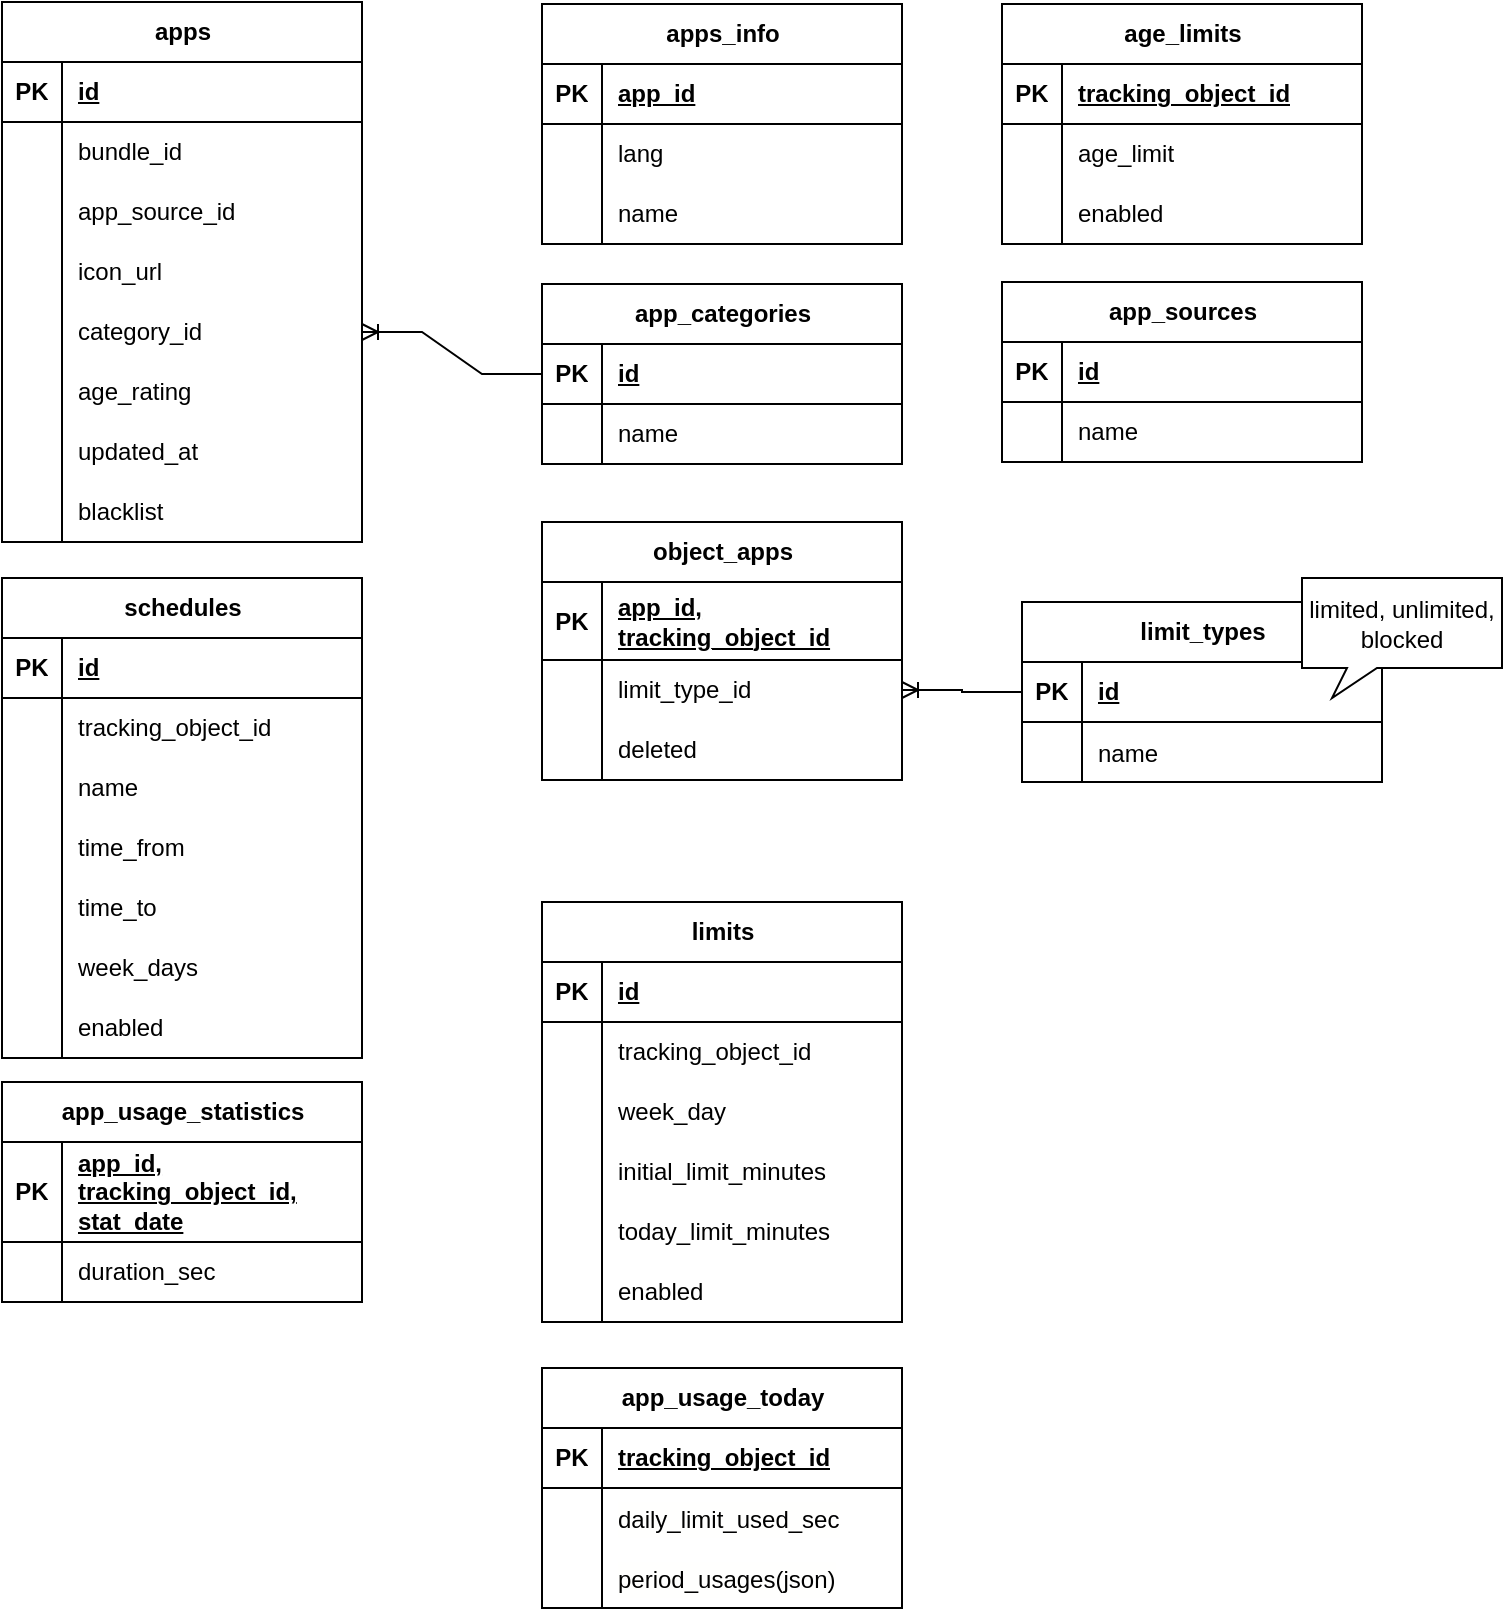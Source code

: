 <mxfile version="21.5.2" type="github">
  <diagram name="Страница 1" id="BRv0GAWZfnDErwmKzMci">
    <mxGraphModel dx="1026" dy="636" grid="1" gridSize="10" guides="1" tooltips="1" connect="1" arrows="1" fold="1" page="1" pageScale="1" pageWidth="827" pageHeight="1169" math="0" shadow="0">
      <root>
        <mxCell id="0" />
        <mxCell id="1" parent="0" />
        <mxCell id="h4yJSCrByvjX8xam1hXt-37" value="apps" style="shape=table;startSize=30;container=1;collapsible=1;childLayout=tableLayout;fixedRows=1;rowLines=0;fontStyle=1;align=center;resizeLast=1;html=1;" parent="1" vertex="1">
          <mxGeometry x="40" y="20" width="180" height="270" as="geometry" />
        </mxCell>
        <mxCell id="h4yJSCrByvjX8xam1hXt-38" value="" style="shape=tableRow;horizontal=0;startSize=0;swimlaneHead=0;swimlaneBody=0;fillColor=none;collapsible=0;dropTarget=0;points=[[0,0.5],[1,0.5]];portConstraint=eastwest;top=0;left=0;right=0;bottom=1;" parent="h4yJSCrByvjX8xam1hXt-37" vertex="1">
          <mxGeometry y="30" width="180" height="30" as="geometry" />
        </mxCell>
        <mxCell id="h4yJSCrByvjX8xam1hXt-39" value="PK" style="shape=partialRectangle;connectable=0;fillColor=none;top=0;left=0;bottom=0;right=0;fontStyle=1;overflow=hidden;whiteSpace=wrap;html=1;" parent="h4yJSCrByvjX8xam1hXt-38" vertex="1">
          <mxGeometry width="30" height="30" as="geometry">
            <mxRectangle width="30" height="30" as="alternateBounds" />
          </mxGeometry>
        </mxCell>
        <mxCell id="h4yJSCrByvjX8xam1hXt-40" value="id" style="shape=partialRectangle;connectable=0;fillColor=none;top=0;left=0;bottom=0;right=0;align=left;spacingLeft=6;fontStyle=5;overflow=hidden;whiteSpace=wrap;html=1;" parent="h4yJSCrByvjX8xam1hXt-38" vertex="1">
          <mxGeometry x="30" width="150" height="30" as="geometry">
            <mxRectangle width="150" height="30" as="alternateBounds" />
          </mxGeometry>
        </mxCell>
        <mxCell id="h4yJSCrByvjX8xam1hXt-41" value="" style="shape=tableRow;horizontal=0;startSize=0;swimlaneHead=0;swimlaneBody=0;fillColor=none;collapsible=0;dropTarget=0;points=[[0,0.5],[1,0.5]];portConstraint=eastwest;top=0;left=0;right=0;bottom=0;" parent="h4yJSCrByvjX8xam1hXt-37" vertex="1">
          <mxGeometry y="60" width="180" height="30" as="geometry" />
        </mxCell>
        <mxCell id="h4yJSCrByvjX8xam1hXt-42" value="" style="shape=partialRectangle;connectable=0;fillColor=none;top=0;left=0;bottom=0;right=0;editable=1;overflow=hidden;whiteSpace=wrap;html=1;" parent="h4yJSCrByvjX8xam1hXt-41" vertex="1">
          <mxGeometry width="30" height="30" as="geometry">
            <mxRectangle width="30" height="30" as="alternateBounds" />
          </mxGeometry>
        </mxCell>
        <mxCell id="h4yJSCrByvjX8xam1hXt-43" value="bundle_id" style="shape=partialRectangle;connectable=0;fillColor=none;top=0;left=0;bottom=0;right=0;align=left;spacingLeft=6;overflow=hidden;whiteSpace=wrap;html=1;" parent="h4yJSCrByvjX8xam1hXt-41" vertex="1">
          <mxGeometry x="30" width="150" height="30" as="geometry">
            <mxRectangle width="150" height="30" as="alternateBounds" />
          </mxGeometry>
        </mxCell>
        <mxCell id="qOnKxUlcDv42jQ5SXLEP-230" value="" style="shape=tableRow;horizontal=0;startSize=0;swimlaneHead=0;swimlaneBody=0;fillColor=none;collapsible=0;dropTarget=0;points=[[0,0.5],[1,0.5]];portConstraint=eastwest;top=0;left=0;right=0;bottom=0;" vertex="1" parent="h4yJSCrByvjX8xam1hXt-37">
          <mxGeometry y="90" width="180" height="30" as="geometry" />
        </mxCell>
        <mxCell id="qOnKxUlcDv42jQ5SXLEP-231" value="" style="shape=partialRectangle;connectable=0;fillColor=none;top=0;left=0;bottom=0;right=0;editable=1;overflow=hidden;whiteSpace=wrap;html=1;" vertex="1" parent="qOnKxUlcDv42jQ5SXLEP-230">
          <mxGeometry width="30" height="30" as="geometry">
            <mxRectangle width="30" height="30" as="alternateBounds" />
          </mxGeometry>
        </mxCell>
        <mxCell id="qOnKxUlcDv42jQ5SXLEP-232" value="app_source_id" style="shape=partialRectangle;connectable=0;fillColor=none;top=0;left=0;bottom=0;right=0;align=left;spacingLeft=6;overflow=hidden;whiteSpace=wrap;html=1;" vertex="1" parent="qOnKxUlcDv42jQ5SXLEP-230">
          <mxGeometry x="30" width="150" height="30" as="geometry">
            <mxRectangle width="150" height="30" as="alternateBounds" />
          </mxGeometry>
        </mxCell>
        <mxCell id="h4yJSCrByvjX8xam1hXt-65" value="" style="shape=tableRow;horizontal=0;startSize=0;swimlaneHead=0;swimlaneBody=0;fillColor=none;collapsible=0;dropTarget=0;points=[[0,0.5],[1,0.5]];portConstraint=eastwest;top=0;left=0;right=0;bottom=0;" parent="h4yJSCrByvjX8xam1hXt-37" vertex="1">
          <mxGeometry y="120" width="180" height="30" as="geometry" />
        </mxCell>
        <mxCell id="h4yJSCrByvjX8xam1hXt-66" value="" style="shape=partialRectangle;connectable=0;fillColor=none;top=0;left=0;bottom=0;right=0;editable=1;overflow=hidden;whiteSpace=wrap;html=1;" parent="h4yJSCrByvjX8xam1hXt-65" vertex="1">
          <mxGeometry width="30" height="30" as="geometry">
            <mxRectangle width="30" height="30" as="alternateBounds" />
          </mxGeometry>
        </mxCell>
        <mxCell id="h4yJSCrByvjX8xam1hXt-67" value="icon_url" style="shape=partialRectangle;connectable=0;fillColor=none;top=0;left=0;bottom=0;right=0;align=left;spacingLeft=6;overflow=hidden;whiteSpace=wrap;html=1;" parent="h4yJSCrByvjX8xam1hXt-65" vertex="1">
          <mxGeometry x="30" width="150" height="30" as="geometry">
            <mxRectangle width="150" height="30" as="alternateBounds" />
          </mxGeometry>
        </mxCell>
        <mxCell id="h4yJSCrByvjX8xam1hXt-71" value="" style="shape=tableRow;horizontal=0;startSize=0;swimlaneHead=0;swimlaneBody=0;fillColor=none;collapsible=0;dropTarget=0;points=[[0,0.5],[1,0.5]];portConstraint=eastwest;top=0;left=0;right=0;bottom=0;" parent="h4yJSCrByvjX8xam1hXt-37" vertex="1">
          <mxGeometry y="150" width="180" height="30" as="geometry" />
        </mxCell>
        <mxCell id="h4yJSCrByvjX8xam1hXt-72" value="" style="shape=partialRectangle;connectable=0;fillColor=none;top=0;left=0;bottom=0;right=0;editable=1;overflow=hidden;whiteSpace=wrap;html=1;" parent="h4yJSCrByvjX8xam1hXt-71" vertex="1">
          <mxGeometry width="30" height="30" as="geometry">
            <mxRectangle width="30" height="30" as="alternateBounds" />
          </mxGeometry>
        </mxCell>
        <mxCell id="h4yJSCrByvjX8xam1hXt-73" value="category_id" style="shape=partialRectangle;connectable=0;fillColor=none;top=0;left=0;bottom=0;right=0;align=left;spacingLeft=6;overflow=hidden;whiteSpace=wrap;html=1;" parent="h4yJSCrByvjX8xam1hXt-71" vertex="1">
          <mxGeometry x="30" width="150" height="30" as="geometry">
            <mxRectangle width="150" height="30" as="alternateBounds" />
          </mxGeometry>
        </mxCell>
        <mxCell id="h4yJSCrByvjX8xam1hXt-74" value="" style="shape=tableRow;horizontal=0;startSize=0;swimlaneHead=0;swimlaneBody=0;fillColor=none;collapsible=0;dropTarget=0;points=[[0,0.5],[1,0.5]];portConstraint=eastwest;top=0;left=0;right=0;bottom=0;" parent="h4yJSCrByvjX8xam1hXt-37" vertex="1">
          <mxGeometry y="180" width="180" height="30" as="geometry" />
        </mxCell>
        <mxCell id="h4yJSCrByvjX8xam1hXt-75" value="" style="shape=partialRectangle;connectable=0;fillColor=none;top=0;left=0;bottom=0;right=0;editable=1;overflow=hidden;whiteSpace=wrap;html=1;" parent="h4yJSCrByvjX8xam1hXt-74" vertex="1">
          <mxGeometry width="30" height="30" as="geometry">
            <mxRectangle width="30" height="30" as="alternateBounds" />
          </mxGeometry>
        </mxCell>
        <mxCell id="h4yJSCrByvjX8xam1hXt-76" value="age_rating" style="shape=partialRectangle;connectable=0;fillColor=none;top=0;left=0;bottom=0;right=0;align=left;spacingLeft=6;overflow=hidden;whiteSpace=wrap;html=1;" parent="h4yJSCrByvjX8xam1hXt-74" vertex="1">
          <mxGeometry x="30" width="150" height="30" as="geometry">
            <mxRectangle width="150" height="30" as="alternateBounds" />
          </mxGeometry>
        </mxCell>
        <mxCell id="h4yJSCrByvjX8xam1hXt-77" value="" style="shape=tableRow;horizontal=0;startSize=0;swimlaneHead=0;swimlaneBody=0;fillColor=none;collapsible=0;dropTarget=0;points=[[0,0.5],[1,0.5]];portConstraint=eastwest;top=0;left=0;right=0;bottom=0;" parent="h4yJSCrByvjX8xam1hXt-37" vertex="1">
          <mxGeometry y="210" width="180" height="30" as="geometry" />
        </mxCell>
        <mxCell id="h4yJSCrByvjX8xam1hXt-78" value="" style="shape=partialRectangle;connectable=0;fillColor=none;top=0;left=0;bottom=0;right=0;editable=1;overflow=hidden;whiteSpace=wrap;html=1;" parent="h4yJSCrByvjX8xam1hXt-77" vertex="1">
          <mxGeometry width="30" height="30" as="geometry">
            <mxRectangle width="30" height="30" as="alternateBounds" />
          </mxGeometry>
        </mxCell>
        <mxCell id="h4yJSCrByvjX8xam1hXt-79" value="updated_at" style="shape=partialRectangle;connectable=0;fillColor=none;top=0;left=0;bottom=0;right=0;align=left;spacingLeft=6;overflow=hidden;whiteSpace=wrap;html=1;" parent="h4yJSCrByvjX8xam1hXt-77" vertex="1">
          <mxGeometry x="30" width="150" height="30" as="geometry">
            <mxRectangle width="150" height="30" as="alternateBounds" />
          </mxGeometry>
        </mxCell>
        <mxCell id="qOnKxUlcDv42jQ5SXLEP-236" value="" style="shape=tableRow;horizontal=0;startSize=0;swimlaneHead=0;swimlaneBody=0;fillColor=none;collapsible=0;dropTarget=0;points=[[0,0.5],[1,0.5]];portConstraint=eastwest;top=0;left=0;right=0;bottom=0;" vertex="1" parent="h4yJSCrByvjX8xam1hXt-37">
          <mxGeometry y="240" width="180" height="30" as="geometry" />
        </mxCell>
        <mxCell id="qOnKxUlcDv42jQ5SXLEP-237" value="" style="shape=partialRectangle;connectable=0;fillColor=none;top=0;left=0;bottom=0;right=0;editable=1;overflow=hidden;whiteSpace=wrap;html=1;" vertex="1" parent="qOnKxUlcDv42jQ5SXLEP-236">
          <mxGeometry width="30" height="30" as="geometry">
            <mxRectangle width="30" height="30" as="alternateBounds" />
          </mxGeometry>
        </mxCell>
        <mxCell id="qOnKxUlcDv42jQ5SXLEP-238" value="blacklist" style="shape=partialRectangle;connectable=0;fillColor=none;top=0;left=0;bottom=0;right=0;align=left;spacingLeft=6;overflow=hidden;whiteSpace=wrap;html=1;" vertex="1" parent="qOnKxUlcDv42jQ5SXLEP-236">
          <mxGeometry x="30" width="150" height="30" as="geometry">
            <mxRectangle width="150" height="30" as="alternateBounds" />
          </mxGeometry>
        </mxCell>
        <mxCell id="qOnKxUlcDv42jQ5SXLEP-14" value="app_categories" style="shape=table;startSize=30;container=1;collapsible=1;childLayout=tableLayout;fixedRows=1;rowLines=0;fontStyle=1;align=center;resizeLast=1;html=1;" vertex="1" parent="1">
          <mxGeometry x="310" y="161" width="180" height="90" as="geometry" />
        </mxCell>
        <mxCell id="qOnKxUlcDv42jQ5SXLEP-15" value="" style="shape=tableRow;horizontal=0;startSize=0;swimlaneHead=0;swimlaneBody=0;fillColor=none;collapsible=0;dropTarget=0;points=[[0,0.5],[1,0.5]];portConstraint=eastwest;top=0;left=0;right=0;bottom=1;" vertex="1" parent="qOnKxUlcDv42jQ5SXLEP-14">
          <mxGeometry y="30" width="180" height="30" as="geometry" />
        </mxCell>
        <mxCell id="qOnKxUlcDv42jQ5SXLEP-16" value="PK" style="shape=partialRectangle;connectable=0;fillColor=none;top=0;left=0;bottom=0;right=0;fontStyle=1;overflow=hidden;whiteSpace=wrap;html=1;" vertex="1" parent="qOnKxUlcDv42jQ5SXLEP-15">
          <mxGeometry width="30" height="30" as="geometry">
            <mxRectangle width="30" height="30" as="alternateBounds" />
          </mxGeometry>
        </mxCell>
        <mxCell id="qOnKxUlcDv42jQ5SXLEP-17" value="id" style="shape=partialRectangle;connectable=0;fillColor=none;top=0;left=0;bottom=0;right=0;align=left;spacingLeft=6;fontStyle=5;overflow=hidden;whiteSpace=wrap;html=1;" vertex="1" parent="qOnKxUlcDv42jQ5SXLEP-15">
          <mxGeometry x="30" width="150" height="30" as="geometry">
            <mxRectangle width="150" height="30" as="alternateBounds" />
          </mxGeometry>
        </mxCell>
        <mxCell id="qOnKxUlcDv42jQ5SXLEP-18" value="" style="shape=tableRow;horizontal=0;startSize=0;swimlaneHead=0;swimlaneBody=0;fillColor=none;collapsible=0;dropTarget=0;points=[[0,0.5],[1,0.5]];portConstraint=eastwest;top=0;left=0;right=0;bottom=0;" vertex="1" parent="qOnKxUlcDv42jQ5SXLEP-14">
          <mxGeometry y="60" width="180" height="30" as="geometry" />
        </mxCell>
        <mxCell id="qOnKxUlcDv42jQ5SXLEP-19" value="" style="shape=partialRectangle;connectable=0;fillColor=none;top=0;left=0;bottom=0;right=0;editable=1;overflow=hidden;whiteSpace=wrap;html=1;" vertex="1" parent="qOnKxUlcDv42jQ5SXLEP-18">
          <mxGeometry width="30" height="30" as="geometry">
            <mxRectangle width="30" height="30" as="alternateBounds" />
          </mxGeometry>
        </mxCell>
        <mxCell id="qOnKxUlcDv42jQ5SXLEP-20" value="name" style="shape=partialRectangle;connectable=0;fillColor=none;top=0;left=0;bottom=0;right=0;align=left;spacingLeft=6;overflow=hidden;whiteSpace=wrap;html=1;" vertex="1" parent="qOnKxUlcDv42jQ5SXLEP-18">
          <mxGeometry x="30" width="150" height="30" as="geometry">
            <mxRectangle width="150" height="30" as="alternateBounds" />
          </mxGeometry>
        </mxCell>
        <mxCell id="qOnKxUlcDv42jQ5SXLEP-27" value="" style="edgeStyle=entityRelationEdgeStyle;fontSize=12;html=1;endArrow=ERoneToMany;rounded=0;entryX=1;entryY=0.5;entryDx=0;entryDy=0;exitX=0;exitY=0.5;exitDx=0;exitDy=0;" edge="1" parent="1" source="qOnKxUlcDv42jQ5SXLEP-15" target="h4yJSCrByvjX8xam1hXt-71">
          <mxGeometry width="100" height="100" relative="1" as="geometry">
            <mxPoint x="370" y="310" as="sourcePoint" />
            <mxPoint x="460" y="150" as="targetPoint" />
          </mxGeometry>
        </mxCell>
        <mxCell id="qOnKxUlcDv42jQ5SXLEP-28" value="limits" style="shape=table;startSize=30;container=1;collapsible=1;childLayout=tableLayout;fixedRows=1;rowLines=0;fontStyle=1;align=center;resizeLast=1;html=1;" vertex="1" parent="1">
          <mxGeometry x="310" y="470" width="180" height="210" as="geometry" />
        </mxCell>
        <mxCell id="qOnKxUlcDv42jQ5SXLEP-29" value="" style="shape=tableRow;horizontal=0;startSize=0;swimlaneHead=0;swimlaneBody=0;fillColor=none;collapsible=0;dropTarget=0;points=[[0,0.5],[1,0.5]];portConstraint=eastwest;top=0;left=0;right=0;bottom=1;" vertex="1" parent="qOnKxUlcDv42jQ5SXLEP-28">
          <mxGeometry y="30" width="180" height="30" as="geometry" />
        </mxCell>
        <mxCell id="qOnKxUlcDv42jQ5SXLEP-30" value="PK" style="shape=partialRectangle;connectable=0;fillColor=none;top=0;left=0;bottom=0;right=0;fontStyle=1;overflow=hidden;whiteSpace=wrap;html=1;" vertex="1" parent="qOnKxUlcDv42jQ5SXLEP-29">
          <mxGeometry width="30" height="30" as="geometry">
            <mxRectangle width="30" height="30" as="alternateBounds" />
          </mxGeometry>
        </mxCell>
        <mxCell id="qOnKxUlcDv42jQ5SXLEP-31" value="id" style="shape=partialRectangle;connectable=0;fillColor=none;top=0;left=0;bottom=0;right=0;align=left;spacingLeft=6;fontStyle=5;overflow=hidden;whiteSpace=wrap;html=1;" vertex="1" parent="qOnKxUlcDv42jQ5SXLEP-29">
          <mxGeometry x="30" width="150" height="30" as="geometry">
            <mxRectangle width="150" height="30" as="alternateBounds" />
          </mxGeometry>
        </mxCell>
        <mxCell id="qOnKxUlcDv42jQ5SXLEP-32" value="" style="shape=tableRow;horizontal=0;startSize=0;swimlaneHead=0;swimlaneBody=0;fillColor=none;collapsible=0;dropTarget=0;points=[[0,0.5],[1,0.5]];portConstraint=eastwest;top=0;left=0;right=0;bottom=0;" vertex="1" parent="qOnKxUlcDv42jQ5SXLEP-28">
          <mxGeometry y="60" width="180" height="30" as="geometry" />
        </mxCell>
        <mxCell id="qOnKxUlcDv42jQ5SXLEP-33" value="" style="shape=partialRectangle;connectable=0;fillColor=none;top=0;left=0;bottom=0;right=0;editable=1;overflow=hidden;whiteSpace=wrap;html=1;" vertex="1" parent="qOnKxUlcDv42jQ5SXLEP-32">
          <mxGeometry width="30" height="30" as="geometry">
            <mxRectangle width="30" height="30" as="alternateBounds" />
          </mxGeometry>
        </mxCell>
        <mxCell id="qOnKxUlcDv42jQ5SXLEP-34" value="tracking_object_id" style="shape=partialRectangle;connectable=0;fillColor=none;top=0;left=0;bottom=0;right=0;align=left;spacingLeft=6;overflow=hidden;whiteSpace=wrap;html=1;" vertex="1" parent="qOnKxUlcDv42jQ5SXLEP-32">
          <mxGeometry x="30" width="150" height="30" as="geometry">
            <mxRectangle width="150" height="30" as="alternateBounds" />
          </mxGeometry>
        </mxCell>
        <mxCell id="qOnKxUlcDv42jQ5SXLEP-35" value="" style="shape=tableRow;horizontal=0;startSize=0;swimlaneHead=0;swimlaneBody=0;fillColor=none;collapsible=0;dropTarget=0;points=[[0,0.5],[1,0.5]];portConstraint=eastwest;top=0;left=0;right=0;bottom=0;" vertex="1" parent="qOnKxUlcDv42jQ5SXLEP-28">
          <mxGeometry y="90" width="180" height="30" as="geometry" />
        </mxCell>
        <mxCell id="qOnKxUlcDv42jQ5SXLEP-36" value="" style="shape=partialRectangle;connectable=0;fillColor=none;top=0;left=0;bottom=0;right=0;editable=1;overflow=hidden;whiteSpace=wrap;html=1;" vertex="1" parent="qOnKxUlcDv42jQ5SXLEP-35">
          <mxGeometry width="30" height="30" as="geometry">
            <mxRectangle width="30" height="30" as="alternateBounds" />
          </mxGeometry>
        </mxCell>
        <mxCell id="qOnKxUlcDv42jQ5SXLEP-37" value="week_day" style="shape=partialRectangle;connectable=0;fillColor=none;top=0;left=0;bottom=0;right=0;align=left;spacingLeft=6;overflow=hidden;whiteSpace=wrap;html=1;" vertex="1" parent="qOnKxUlcDv42jQ5SXLEP-35">
          <mxGeometry x="30" width="150" height="30" as="geometry">
            <mxRectangle width="150" height="30" as="alternateBounds" />
          </mxGeometry>
        </mxCell>
        <mxCell id="qOnKxUlcDv42jQ5SXLEP-38" value="" style="shape=tableRow;horizontal=0;startSize=0;swimlaneHead=0;swimlaneBody=0;fillColor=none;collapsible=0;dropTarget=0;points=[[0,0.5],[1,0.5]];portConstraint=eastwest;top=0;left=0;right=0;bottom=0;" vertex="1" parent="qOnKxUlcDv42jQ5SXLEP-28">
          <mxGeometry y="120" width="180" height="30" as="geometry" />
        </mxCell>
        <mxCell id="qOnKxUlcDv42jQ5SXLEP-39" value="" style="shape=partialRectangle;connectable=0;fillColor=none;top=0;left=0;bottom=0;right=0;editable=1;overflow=hidden;whiteSpace=wrap;html=1;" vertex="1" parent="qOnKxUlcDv42jQ5SXLEP-38">
          <mxGeometry width="30" height="30" as="geometry">
            <mxRectangle width="30" height="30" as="alternateBounds" />
          </mxGeometry>
        </mxCell>
        <mxCell id="qOnKxUlcDv42jQ5SXLEP-40" value="initial_limit_minutes" style="shape=partialRectangle;connectable=0;fillColor=none;top=0;left=0;bottom=0;right=0;align=left;spacingLeft=6;overflow=hidden;whiteSpace=wrap;html=1;" vertex="1" parent="qOnKxUlcDv42jQ5SXLEP-38">
          <mxGeometry x="30" width="150" height="30" as="geometry">
            <mxRectangle width="150" height="30" as="alternateBounds" />
          </mxGeometry>
        </mxCell>
        <mxCell id="qOnKxUlcDv42jQ5SXLEP-186" value="" style="shape=tableRow;horizontal=0;startSize=0;swimlaneHead=0;swimlaneBody=0;fillColor=none;collapsible=0;dropTarget=0;points=[[0,0.5],[1,0.5]];portConstraint=eastwest;top=0;left=0;right=0;bottom=0;" vertex="1" parent="qOnKxUlcDv42jQ5SXLEP-28">
          <mxGeometry y="150" width="180" height="30" as="geometry" />
        </mxCell>
        <mxCell id="qOnKxUlcDv42jQ5SXLEP-187" value="" style="shape=partialRectangle;connectable=0;fillColor=none;top=0;left=0;bottom=0;right=0;editable=1;overflow=hidden;whiteSpace=wrap;html=1;" vertex="1" parent="qOnKxUlcDv42jQ5SXLEP-186">
          <mxGeometry width="30" height="30" as="geometry">
            <mxRectangle width="30" height="30" as="alternateBounds" />
          </mxGeometry>
        </mxCell>
        <mxCell id="qOnKxUlcDv42jQ5SXLEP-188" value="today_limit_minutes" style="shape=partialRectangle;connectable=0;fillColor=none;top=0;left=0;bottom=0;right=0;align=left;spacingLeft=6;overflow=hidden;whiteSpace=wrap;html=1;" vertex="1" parent="qOnKxUlcDv42jQ5SXLEP-186">
          <mxGeometry x="30" width="150" height="30" as="geometry">
            <mxRectangle width="150" height="30" as="alternateBounds" />
          </mxGeometry>
        </mxCell>
        <mxCell id="qOnKxUlcDv42jQ5SXLEP-41" value="" style="shape=tableRow;horizontal=0;startSize=0;swimlaneHead=0;swimlaneBody=0;fillColor=none;collapsible=0;dropTarget=0;points=[[0,0.5],[1,0.5]];portConstraint=eastwest;top=0;left=0;right=0;bottom=0;" vertex="1" parent="qOnKxUlcDv42jQ5SXLEP-28">
          <mxGeometry y="180" width="180" height="30" as="geometry" />
        </mxCell>
        <mxCell id="qOnKxUlcDv42jQ5SXLEP-42" value="" style="shape=partialRectangle;connectable=0;fillColor=none;top=0;left=0;bottom=0;right=0;editable=1;overflow=hidden;whiteSpace=wrap;html=1;" vertex="1" parent="qOnKxUlcDv42jQ5SXLEP-41">
          <mxGeometry width="30" height="30" as="geometry">
            <mxRectangle width="30" height="30" as="alternateBounds" />
          </mxGeometry>
        </mxCell>
        <mxCell id="qOnKxUlcDv42jQ5SXLEP-43" value="enabled" style="shape=partialRectangle;connectable=0;fillColor=none;top=0;left=0;bottom=0;right=0;align=left;spacingLeft=6;overflow=hidden;whiteSpace=wrap;html=1;" vertex="1" parent="qOnKxUlcDv42jQ5SXLEP-41">
          <mxGeometry x="30" width="150" height="30" as="geometry">
            <mxRectangle width="150" height="30" as="alternateBounds" />
          </mxGeometry>
        </mxCell>
        <mxCell id="qOnKxUlcDv42jQ5SXLEP-44" value="object_apps" style="shape=table;startSize=30;container=1;collapsible=1;childLayout=tableLayout;fixedRows=1;rowLines=0;fontStyle=1;align=center;resizeLast=1;html=1;" vertex="1" parent="1">
          <mxGeometry x="310" y="280" width="180" height="129" as="geometry" />
        </mxCell>
        <mxCell id="qOnKxUlcDv42jQ5SXLEP-169" value="" style="shape=tableRow;horizontal=0;startSize=0;swimlaneHead=0;swimlaneBody=0;fillColor=none;collapsible=0;dropTarget=0;points=[[0,0.5],[1,0.5]];portConstraint=eastwest;top=0;left=0;right=0;bottom=1;" vertex="1" parent="qOnKxUlcDv42jQ5SXLEP-44">
          <mxGeometry y="30" width="180" height="39" as="geometry" />
        </mxCell>
        <mxCell id="qOnKxUlcDv42jQ5SXLEP-170" value="PK" style="shape=partialRectangle;connectable=0;fillColor=none;top=0;left=0;bottom=0;right=0;fontStyle=1;overflow=hidden;whiteSpace=wrap;html=1;" vertex="1" parent="qOnKxUlcDv42jQ5SXLEP-169">
          <mxGeometry width="30" height="39" as="geometry">
            <mxRectangle width="30" height="39" as="alternateBounds" />
          </mxGeometry>
        </mxCell>
        <mxCell id="qOnKxUlcDv42jQ5SXLEP-171" value="app_id, tracking_object_id" style="shape=partialRectangle;connectable=0;fillColor=none;top=0;left=0;bottom=0;right=0;align=left;spacingLeft=6;fontStyle=5;overflow=hidden;whiteSpace=wrap;html=1;" vertex="1" parent="qOnKxUlcDv42jQ5SXLEP-169">
          <mxGeometry x="30" width="150" height="39" as="geometry">
            <mxRectangle width="150" height="39" as="alternateBounds" />
          </mxGeometry>
        </mxCell>
        <mxCell id="qOnKxUlcDv42jQ5SXLEP-146" value="" style="shape=tableRow;horizontal=0;startSize=0;swimlaneHead=0;swimlaneBody=0;fillColor=none;collapsible=0;dropTarget=0;points=[[0,0.5],[1,0.5]];portConstraint=eastwest;top=0;left=0;right=0;bottom=0;" vertex="1" parent="qOnKxUlcDv42jQ5SXLEP-44">
          <mxGeometry y="69" width="180" height="30" as="geometry" />
        </mxCell>
        <mxCell id="qOnKxUlcDv42jQ5SXLEP-147" value="" style="shape=partialRectangle;connectable=0;fillColor=none;top=0;left=0;bottom=0;right=0;editable=1;overflow=hidden;whiteSpace=wrap;html=1;" vertex="1" parent="qOnKxUlcDv42jQ5SXLEP-146">
          <mxGeometry width="30" height="30" as="geometry">
            <mxRectangle width="30" height="30" as="alternateBounds" />
          </mxGeometry>
        </mxCell>
        <mxCell id="qOnKxUlcDv42jQ5SXLEP-148" value="limit_type_id" style="shape=partialRectangle;connectable=0;fillColor=none;top=0;left=0;bottom=0;right=0;align=left;spacingLeft=6;overflow=hidden;whiteSpace=wrap;html=1;" vertex="1" parent="qOnKxUlcDv42jQ5SXLEP-146">
          <mxGeometry x="30" width="150" height="30" as="geometry">
            <mxRectangle width="150" height="30" as="alternateBounds" />
          </mxGeometry>
        </mxCell>
        <mxCell id="qOnKxUlcDv42jQ5SXLEP-183" value="" style="shape=tableRow;horizontal=0;startSize=0;swimlaneHead=0;swimlaneBody=0;fillColor=none;collapsible=0;dropTarget=0;points=[[0,0.5],[1,0.5]];portConstraint=eastwest;top=0;left=0;right=0;bottom=0;" vertex="1" parent="qOnKxUlcDv42jQ5SXLEP-44">
          <mxGeometry y="99" width="180" height="30" as="geometry" />
        </mxCell>
        <mxCell id="qOnKxUlcDv42jQ5SXLEP-184" value="" style="shape=partialRectangle;connectable=0;fillColor=none;top=0;left=0;bottom=0;right=0;editable=1;overflow=hidden;whiteSpace=wrap;html=1;" vertex="1" parent="qOnKxUlcDv42jQ5SXLEP-183">
          <mxGeometry width="30" height="30" as="geometry">
            <mxRectangle width="30" height="30" as="alternateBounds" />
          </mxGeometry>
        </mxCell>
        <mxCell id="qOnKxUlcDv42jQ5SXLEP-185" value="deleted" style="shape=partialRectangle;connectable=0;fillColor=none;top=0;left=0;bottom=0;right=0;align=left;spacingLeft=6;overflow=hidden;whiteSpace=wrap;html=1;" vertex="1" parent="qOnKxUlcDv42jQ5SXLEP-183">
          <mxGeometry x="30" width="150" height="30" as="geometry">
            <mxRectangle width="150" height="30" as="alternateBounds" />
          </mxGeometry>
        </mxCell>
        <mxCell id="qOnKxUlcDv42jQ5SXLEP-57" value="schedules" style="shape=table;startSize=30;container=1;collapsible=1;childLayout=tableLayout;fixedRows=1;rowLines=0;fontStyle=1;align=center;resizeLast=1;html=1;" vertex="1" parent="1">
          <mxGeometry x="40" y="308" width="180" height="240" as="geometry" />
        </mxCell>
        <mxCell id="qOnKxUlcDv42jQ5SXLEP-58" value="" style="shape=tableRow;horizontal=0;startSize=0;swimlaneHead=0;swimlaneBody=0;fillColor=none;collapsible=0;dropTarget=0;points=[[0,0.5],[1,0.5]];portConstraint=eastwest;top=0;left=0;right=0;bottom=1;" vertex="1" parent="qOnKxUlcDv42jQ5SXLEP-57">
          <mxGeometry y="30" width="180" height="30" as="geometry" />
        </mxCell>
        <mxCell id="qOnKxUlcDv42jQ5SXLEP-59" value="PK" style="shape=partialRectangle;connectable=0;fillColor=none;top=0;left=0;bottom=0;right=0;fontStyle=1;overflow=hidden;whiteSpace=wrap;html=1;" vertex="1" parent="qOnKxUlcDv42jQ5SXLEP-58">
          <mxGeometry width="30" height="30" as="geometry">
            <mxRectangle width="30" height="30" as="alternateBounds" />
          </mxGeometry>
        </mxCell>
        <mxCell id="qOnKxUlcDv42jQ5SXLEP-60" value="id" style="shape=partialRectangle;connectable=0;fillColor=none;top=0;left=0;bottom=0;right=0;align=left;spacingLeft=6;fontStyle=5;overflow=hidden;whiteSpace=wrap;html=1;" vertex="1" parent="qOnKxUlcDv42jQ5SXLEP-58">
          <mxGeometry x="30" width="150" height="30" as="geometry">
            <mxRectangle width="150" height="30" as="alternateBounds" />
          </mxGeometry>
        </mxCell>
        <mxCell id="qOnKxUlcDv42jQ5SXLEP-61" value="" style="shape=tableRow;horizontal=0;startSize=0;swimlaneHead=0;swimlaneBody=0;fillColor=none;collapsible=0;dropTarget=0;points=[[0,0.5],[1,0.5]];portConstraint=eastwest;top=0;left=0;right=0;bottom=0;" vertex="1" parent="qOnKxUlcDv42jQ5SXLEP-57">
          <mxGeometry y="60" width="180" height="30" as="geometry" />
        </mxCell>
        <mxCell id="qOnKxUlcDv42jQ5SXLEP-62" value="" style="shape=partialRectangle;connectable=0;fillColor=none;top=0;left=0;bottom=0;right=0;editable=1;overflow=hidden;whiteSpace=wrap;html=1;" vertex="1" parent="qOnKxUlcDv42jQ5SXLEP-61">
          <mxGeometry width="30" height="30" as="geometry">
            <mxRectangle width="30" height="30" as="alternateBounds" />
          </mxGeometry>
        </mxCell>
        <mxCell id="qOnKxUlcDv42jQ5SXLEP-63" value="tracking_object_id" style="shape=partialRectangle;connectable=0;fillColor=none;top=0;left=0;bottom=0;right=0;align=left;spacingLeft=6;overflow=hidden;whiteSpace=wrap;html=1;" vertex="1" parent="qOnKxUlcDv42jQ5SXLEP-61">
          <mxGeometry x="30" width="150" height="30" as="geometry">
            <mxRectangle width="150" height="30" as="alternateBounds" />
          </mxGeometry>
        </mxCell>
        <mxCell id="qOnKxUlcDv42jQ5SXLEP-233" value="" style="shape=tableRow;horizontal=0;startSize=0;swimlaneHead=0;swimlaneBody=0;fillColor=none;collapsible=0;dropTarget=0;points=[[0,0.5],[1,0.5]];portConstraint=eastwest;top=0;left=0;right=0;bottom=0;" vertex="1" parent="qOnKxUlcDv42jQ5SXLEP-57">
          <mxGeometry y="90" width="180" height="30" as="geometry" />
        </mxCell>
        <mxCell id="qOnKxUlcDv42jQ5SXLEP-234" value="" style="shape=partialRectangle;connectable=0;fillColor=none;top=0;left=0;bottom=0;right=0;editable=1;overflow=hidden;whiteSpace=wrap;html=1;" vertex="1" parent="qOnKxUlcDv42jQ5SXLEP-233">
          <mxGeometry width="30" height="30" as="geometry">
            <mxRectangle width="30" height="30" as="alternateBounds" />
          </mxGeometry>
        </mxCell>
        <mxCell id="qOnKxUlcDv42jQ5SXLEP-235" value="name" style="shape=partialRectangle;connectable=0;fillColor=none;top=0;left=0;bottom=0;right=0;align=left;spacingLeft=6;overflow=hidden;whiteSpace=wrap;html=1;" vertex="1" parent="qOnKxUlcDv42jQ5SXLEP-233">
          <mxGeometry x="30" width="150" height="30" as="geometry">
            <mxRectangle width="150" height="30" as="alternateBounds" />
          </mxGeometry>
        </mxCell>
        <mxCell id="qOnKxUlcDv42jQ5SXLEP-64" value="" style="shape=tableRow;horizontal=0;startSize=0;swimlaneHead=0;swimlaneBody=0;fillColor=none;collapsible=0;dropTarget=0;points=[[0,0.5],[1,0.5]];portConstraint=eastwest;top=0;left=0;right=0;bottom=0;" vertex="1" parent="qOnKxUlcDv42jQ5SXLEP-57">
          <mxGeometry y="120" width="180" height="30" as="geometry" />
        </mxCell>
        <mxCell id="qOnKxUlcDv42jQ5SXLEP-65" value="" style="shape=partialRectangle;connectable=0;fillColor=none;top=0;left=0;bottom=0;right=0;editable=1;overflow=hidden;whiteSpace=wrap;html=1;" vertex="1" parent="qOnKxUlcDv42jQ5SXLEP-64">
          <mxGeometry width="30" height="30" as="geometry">
            <mxRectangle width="30" height="30" as="alternateBounds" />
          </mxGeometry>
        </mxCell>
        <mxCell id="qOnKxUlcDv42jQ5SXLEP-66" value="time_from" style="shape=partialRectangle;connectable=0;fillColor=none;top=0;left=0;bottom=0;right=0;align=left;spacingLeft=6;overflow=hidden;whiteSpace=wrap;html=1;" vertex="1" parent="qOnKxUlcDv42jQ5SXLEP-64">
          <mxGeometry x="30" width="150" height="30" as="geometry">
            <mxRectangle width="150" height="30" as="alternateBounds" />
          </mxGeometry>
        </mxCell>
        <mxCell id="qOnKxUlcDv42jQ5SXLEP-67" value="" style="shape=tableRow;horizontal=0;startSize=0;swimlaneHead=0;swimlaneBody=0;fillColor=none;collapsible=0;dropTarget=0;points=[[0,0.5],[1,0.5]];portConstraint=eastwest;top=0;left=0;right=0;bottom=0;" vertex="1" parent="qOnKxUlcDv42jQ5SXLEP-57">
          <mxGeometry y="150" width="180" height="30" as="geometry" />
        </mxCell>
        <mxCell id="qOnKxUlcDv42jQ5SXLEP-68" value="" style="shape=partialRectangle;connectable=0;fillColor=none;top=0;left=0;bottom=0;right=0;editable=1;overflow=hidden;whiteSpace=wrap;html=1;" vertex="1" parent="qOnKxUlcDv42jQ5SXLEP-67">
          <mxGeometry width="30" height="30" as="geometry">
            <mxRectangle width="30" height="30" as="alternateBounds" />
          </mxGeometry>
        </mxCell>
        <mxCell id="qOnKxUlcDv42jQ5SXLEP-69" value="time_to" style="shape=partialRectangle;connectable=0;fillColor=none;top=0;left=0;bottom=0;right=0;align=left;spacingLeft=6;overflow=hidden;whiteSpace=wrap;html=1;" vertex="1" parent="qOnKxUlcDv42jQ5SXLEP-67">
          <mxGeometry x="30" width="150" height="30" as="geometry">
            <mxRectangle width="150" height="30" as="alternateBounds" />
          </mxGeometry>
        </mxCell>
        <mxCell id="qOnKxUlcDv42jQ5SXLEP-70" value="" style="shape=tableRow;horizontal=0;startSize=0;swimlaneHead=0;swimlaneBody=0;fillColor=none;collapsible=0;dropTarget=0;points=[[0,0.5],[1,0.5]];portConstraint=eastwest;top=0;left=0;right=0;bottom=0;" vertex="1" parent="qOnKxUlcDv42jQ5SXLEP-57">
          <mxGeometry y="180" width="180" height="30" as="geometry" />
        </mxCell>
        <mxCell id="qOnKxUlcDv42jQ5SXLEP-71" value="" style="shape=partialRectangle;connectable=0;fillColor=none;top=0;left=0;bottom=0;right=0;editable=1;overflow=hidden;whiteSpace=wrap;html=1;" vertex="1" parent="qOnKxUlcDv42jQ5SXLEP-70">
          <mxGeometry width="30" height="30" as="geometry">
            <mxRectangle width="30" height="30" as="alternateBounds" />
          </mxGeometry>
        </mxCell>
        <mxCell id="qOnKxUlcDv42jQ5SXLEP-72" value="week_days" style="shape=partialRectangle;connectable=0;fillColor=none;top=0;left=0;bottom=0;right=0;align=left;spacingLeft=6;overflow=hidden;whiteSpace=wrap;html=1;" vertex="1" parent="qOnKxUlcDv42jQ5SXLEP-70">
          <mxGeometry x="30" width="150" height="30" as="geometry">
            <mxRectangle width="150" height="30" as="alternateBounds" />
          </mxGeometry>
        </mxCell>
        <mxCell id="qOnKxUlcDv42jQ5SXLEP-73" value="" style="shape=tableRow;horizontal=0;startSize=0;swimlaneHead=0;swimlaneBody=0;fillColor=none;collapsible=0;dropTarget=0;points=[[0,0.5],[1,0.5]];portConstraint=eastwest;top=0;left=0;right=0;bottom=0;" vertex="1" parent="qOnKxUlcDv42jQ5SXLEP-57">
          <mxGeometry y="210" width="180" height="30" as="geometry" />
        </mxCell>
        <mxCell id="qOnKxUlcDv42jQ5SXLEP-74" value="" style="shape=partialRectangle;connectable=0;fillColor=none;top=0;left=0;bottom=0;right=0;editable=1;overflow=hidden;whiteSpace=wrap;html=1;" vertex="1" parent="qOnKxUlcDv42jQ5SXLEP-73">
          <mxGeometry width="30" height="30" as="geometry">
            <mxRectangle width="30" height="30" as="alternateBounds" />
          </mxGeometry>
        </mxCell>
        <mxCell id="qOnKxUlcDv42jQ5SXLEP-75" value="enabled" style="shape=partialRectangle;connectable=0;fillColor=none;top=0;left=0;bottom=0;right=0;align=left;spacingLeft=6;overflow=hidden;whiteSpace=wrap;html=1;" vertex="1" parent="qOnKxUlcDv42jQ5SXLEP-73">
          <mxGeometry x="30" width="150" height="30" as="geometry">
            <mxRectangle width="150" height="30" as="alternateBounds" />
          </mxGeometry>
        </mxCell>
        <mxCell id="qOnKxUlcDv42jQ5SXLEP-89" value="limit_types" style="shape=table;startSize=30;container=1;collapsible=1;childLayout=tableLayout;fixedRows=1;rowLines=0;fontStyle=1;align=center;resizeLast=1;html=1;" vertex="1" parent="1">
          <mxGeometry x="550" y="320" width="180" height="90" as="geometry" />
        </mxCell>
        <mxCell id="qOnKxUlcDv42jQ5SXLEP-90" value="" style="shape=tableRow;horizontal=0;startSize=0;swimlaneHead=0;swimlaneBody=0;fillColor=none;collapsible=0;dropTarget=0;points=[[0,0.5],[1,0.5]];portConstraint=eastwest;top=0;left=0;right=0;bottom=1;" vertex="1" parent="qOnKxUlcDv42jQ5SXLEP-89">
          <mxGeometry y="30" width="180" height="30" as="geometry" />
        </mxCell>
        <mxCell id="qOnKxUlcDv42jQ5SXLEP-91" value="PK" style="shape=partialRectangle;connectable=0;fillColor=none;top=0;left=0;bottom=0;right=0;fontStyle=1;overflow=hidden;whiteSpace=wrap;html=1;" vertex="1" parent="qOnKxUlcDv42jQ5SXLEP-90">
          <mxGeometry width="30" height="30" as="geometry">
            <mxRectangle width="30" height="30" as="alternateBounds" />
          </mxGeometry>
        </mxCell>
        <mxCell id="qOnKxUlcDv42jQ5SXLEP-92" value="id" style="shape=partialRectangle;connectable=0;fillColor=none;top=0;left=0;bottom=0;right=0;align=left;spacingLeft=6;fontStyle=5;overflow=hidden;whiteSpace=wrap;html=1;" vertex="1" parent="qOnKxUlcDv42jQ5SXLEP-90">
          <mxGeometry x="30" width="150" height="30" as="geometry">
            <mxRectangle width="150" height="30" as="alternateBounds" />
          </mxGeometry>
        </mxCell>
        <mxCell id="qOnKxUlcDv42jQ5SXLEP-245" value="" style="shape=tableRow;horizontal=0;startSize=0;swimlaneHead=0;swimlaneBody=0;fillColor=none;collapsible=0;dropTarget=0;points=[[0,0.5],[1,0.5]];portConstraint=eastwest;top=0;left=0;right=0;bottom=0;" vertex="1" parent="qOnKxUlcDv42jQ5SXLEP-89">
          <mxGeometry y="60" width="180" height="30" as="geometry" />
        </mxCell>
        <mxCell id="qOnKxUlcDv42jQ5SXLEP-246" value="" style="shape=partialRectangle;connectable=0;fillColor=none;top=0;left=0;bottom=0;right=0;editable=1;overflow=hidden;" vertex="1" parent="qOnKxUlcDv42jQ5SXLEP-245">
          <mxGeometry width="30" height="30" as="geometry">
            <mxRectangle width="30" height="30" as="alternateBounds" />
          </mxGeometry>
        </mxCell>
        <mxCell id="qOnKxUlcDv42jQ5SXLEP-247" value="name" style="shape=partialRectangle;connectable=0;fillColor=none;top=0;left=0;bottom=0;right=0;align=left;spacingLeft=6;overflow=hidden;" vertex="1" parent="qOnKxUlcDv42jQ5SXLEP-245">
          <mxGeometry x="30" width="150" height="30" as="geometry">
            <mxRectangle width="150" height="30" as="alternateBounds" />
          </mxGeometry>
        </mxCell>
        <mxCell id="qOnKxUlcDv42jQ5SXLEP-102" value="limited, unlimited, blocked" style="whiteSpace=wrap;html=1;shape=mxgraph.basic.rectCallout;dx=30;dy=15;boundedLbl=1;" vertex="1" parent="1">
          <mxGeometry x="690" y="308" width="100" height="60" as="geometry" />
        </mxCell>
        <mxCell id="qOnKxUlcDv42jQ5SXLEP-103" value="app_usage_today" style="shape=table;startSize=30;container=1;collapsible=1;childLayout=tableLayout;fixedRows=1;rowLines=0;fontStyle=1;align=center;resizeLast=1;html=1;" vertex="1" parent="1">
          <mxGeometry x="310" y="703" width="180" height="120" as="geometry" />
        </mxCell>
        <mxCell id="qOnKxUlcDv42jQ5SXLEP-104" value="" style="shape=tableRow;horizontal=0;startSize=0;swimlaneHead=0;swimlaneBody=0;fillColor=none;collapsible=0;dropTarget=0;points=[[0,0.5],[1,0.5]];portConstraint=eastwest;top=0;left=0;right=0;bottom=1;" vertex="1" parent="qOnKxUlcDv42jQ5SXLEP-103">
          <mxGeometry y="30" width="180" height="30" as="geometry" />
        </mxCell>
        <mxCell id="qOnKxUlcDv42jQ5SXLEP-105" value="PK" style="shape=partialRectangle;connectable=0;fillColor=none;top=0;left=0;bottom=0;right=0;fontStyle=1;overflow=hidden;whiteSpace=wrap;html=1;" vertex="1" parent="qOnKxUlcDv42jQ5SXLEP-104">
          <mxGeometry width="30" height="30" as="geometry">
            <mxRectangle width="30" height="30" as="alternateBounds" />
          </mxGeometry>
        </mxCell>
        <mxCell id="qOnKxUlcDv42jQ5SXLEP-106" value="tracking_object_id" style="shape=partialRectangle;connectable=0;fillColor=none;top=0;left=0;bottom=0;right=0;align=left;spacingLeft=6;fontStyle=5;overflow=hidden;whiteSpace=wrap;html=1;" vertex="1" parent="qOnKxUlcDv42jQ5SXLEP-104">
          <mxGeometry x="30" width="150" height="30" as="geometry">
            <mxRectangle width="150" height="30" as="alternateBounds" />
          </mxGeometry>
        </mxCell>
        <mxCell id="qOnKxUlcDv42jQ5SXLEP-107" value="" style="shape=tableRow;horizontal=0;startSize=0;swimlaneHead=0;swimlaneBody=0;fillColor=none;collapsible=0;dropTarget=0;points=[[0,0.5],[1,0.5]];portConstraint=eastwest;top=0;left=0;right=0;bottom=0;" vertex="1" parent="qOnKxUlcDv42jQ5SXLEP-103">
          <mxGeometry y="60" width="180" height="30" as="geometry" />
        </mxCell>
        <mxCell id="qOnKxUlcDv42jQ5SXLEP-108" value="" style="shape=partialRectangle;connectable=0;fillColor=none;top=0;left=0;bottom=0;right=0;editable=1;overflow=hidden;whiteSpace=wrap;html=1;" vertex="1" parent="qOnKxUlcDv42jQ5SXLEP-107">
          <mxGeometry width="30" height="30" as="geometry">
            <mxRectangle width="30" height="30" as="alternateBounds" />
          </mxGeometry>
        </mxCell>
        <mxCell id="qOnKxUlcDv42jQ5SXLEP-109" value="&lt;div style=&quot;background-color: rgb(255, 255, 254); line-height: 18px;&quot;&gt;daily_limit_used_sec&lt;/div&gt;" style="shape=partialRectangle;connectable=0;fillColor=none;top=0;left=0;bottom=0;right=0;align=left;spacingLeft=6;overflow=hidden;whiteSpace=wrap;html=1;" vertex="1" parent="qOnKxUlcDv42jQ5SXLEP-107">
          <mxGeometry x="30" width="150" height="30" as="geometry">
            <mxRectangle width="150" height="30" as="alternateBounds" />
          </mxGeometry>
        </mxCell>
        <mxCell id="qOnKxUlcDv42jQ5SXLEP-261" value="" style="shape=tableRow;horizontal=0;startSize=0;swimlaneHead=0;swimlaneBody=0;fillColor=none;collapsible=0;dropTarget=0;points=[[0,0.5],[1,0.5]];portConstraint=eastwest;top=0;left=0;right=0;bottom=0;" vertex="1" parent="qOnKxUlcDv42jQ5SXLEP-103">
          <mxGeometry y="90" width="180" height="30" as="geometry" />
        </mxCell>
        <mxCell id="qOnKxUlcDv42jQ5SXLEP-262" value="" style="shape=partialRectangle;connectable=0;fillColor=none;top=0;left=0;bottom=0;right=0;editable=1;overflow=hidden;whiteSpace=wrap;html=1;" vertex="1" parent="qOnKxUlcDv42jQ5SXLEP-261">
          <mxGeometry width="30" height="30" as="geometry">
            <mxRectangle width="30" height="30" as="alternateBounds" />
          </mxGeometry>
        </mxCell>
        <mxCell id="qOnKxUlcDv42jQ5SXLEP-263" value="&lt;div style=&quot;background-color: rgb(255, 255, 254); line-height: 18px;&quot;&gt;period_usages(json)&lt;/div&gt;" style="shape=partialRectangle;connectable=0;fillColor=none;top=0;left=0;bottom=0;right=0;align=left;spacingLeft=6;overflow=hidden;whiteSpace=wrap;html=1;" vertex="1" parent="qOnKxUlcDv42jQ5SXLEP-261">
          <mxGeometry x="30" width="150" height="30" as="geometry">
            <mxRectangle width="150" height="30" as="alternateBounds" />
          </mxGeometry>
        </mxCell>
        <mxCell id="qOnKxUlcDv42jQ5SXLEP-132" value="apps_info" style="shape=table;startSize=30;container=1;collapsible=1;childLayout=tableLayout;fixedRows=1;rowLines=0;fontStyle=1;align=center;resizeLast=1;html=1;" vertex="1" parent="1">
          <mxGeometry x="310" y="21" width="180" height="120" as="geometry" />
        </mxCell>
        <mxCell id="qOnKxUlcDv42jQ5SXLEP-177" value="" style="shape=tableRow;horizontal=0;startSize=0;swimlaneHead=0;swimlaneBody=0;fillColor=none;collapsible=0;dropTarget=0;points=[[0,0.5],[1,0.5]];portConstraint=eastwest;top=0;left=0;right=0;bottom=1;" vertex="1" parent="qOnKxUlcDv42jQ5SXLEP-132">
          <mxGeometry y="30" width="180" height="30" as="geometry" />
        </mxCell>
        <mxCell id="qOnKxUlcDv42jQ5SXLEP-178" value="PK" style="shape=partialRectangle;connectable=0;fillColor=none;top=0;left=0;bottom=0;right=0;fontStyle=1;overflow=hidden;whiteSpace=wrap;html=1;" vertex="1" parent="qOnKxUlcDv42jQ5SXLEP-177">
          <mxGeometry width="30" height="30" as="geometry">
            <mxRectangle width="30" height="30" as="alternateBounds" />
          </mxGeometry>
        </mxCell>
        <mxCell id="qOnKxUlcDv42jQ5SXLEP-179" value="app_id" style="shape=partialRectangle;connectable=0;fillColor=none;top=0;left=0;bottom=0;right=0;align=left;spacingLeft=6;fontStyle=5;overflow=hidden;whiteSpace=wrap;html=1;" vertex="1" parent="qOnKxUlcDv42jQ5SXLEP-177">
          <mxGeometry x="30" width="150" height="30" as="geometry">
            <mxRectangle width="150" height="30" as="alternateBounds" />
          </mxGeometry>
        </mxCell>
        <mxCell id="qOnKxUlcDv42jQ5SXLEP-139" value="" style="shape=tableRow;horizontal=0;startSize=0;swimlaneHead=0;swimlaneBody=0;fillColor=none;collapsible=0;dropTarget=0;points=[[0,0.5],[1,0.5]];portConstraint=eastwest;top=0;left=0;right=0;bottom=0;" vertex="1" parent="qOnKxUlcDv42jQ5SXLEP-132">
          <mxGeometry y="60" width="180" height="30" as="geometry" />
        </mxCell>
        <mxCell id="qOnKxUlcDv42jQ5SXLEP-140" value="" style="shape=partialRectangle;connectable=0;fillColor=none;top=0;left=0;bottom=0;right=0;editable=1;overflow=hidden;whiteSpace=wrap;html=1;" vertex="1" parent="qOnKxUlcDv42jQ5SXLEP-139">
          <mxGeometry width="30" height="30" as="geometry">
            <mxRectangle width="30" height="30" as="alternateBounds" />
          </mxGeometry>
        </mxCell>
        <mxCell id="qOnKxUlcDv42jQ5SXLEP-141" value="lang" style="shape=partialRectangle;connectable=0;fillColor=none;top=0;left=0;bottom=0;right=0;align=left;spacingLeft=6;overflow=hidden;whiteSpace=wrap;html=1;" vertex="1" parent="qOnKxUlcDv42jQ5SXLEP-139">
          <mxGeometry x="30" width="150" height="30" as="geometry">
            <mxRectangle width="150" height="30" as="alternateBounds" />
          </mxGeometry>
        </mxCell>
        <mxCell id="qOnKxUlcDv42jQ5SXLEP-142" value="" style="shape=tableRow;horizontal=0;startSize=0;swimlaneHead=0;swimlaneBody=0;fillColor=none;collapsible=0;dropTarget=0;points=[[0,0.5],[1,0.5]];portConstraint=eastwest;top=0;left=0;right=0;bottom=0;" vertex="1" parent="qOnKxUlcDv42jQ5SXLEP-132">
          <mxGeometry y="90" width="180" height="30" as="geometry" />
        </mxCell>
        <mxCell id="qOnKxUlcDv42jQ5SXLEP-143" value="" style="shape=partialRectangle;connectable=0;fillColor=none;top=0;left=0;bottom=0;right=0;editable=1;overflow=hidden;whiteSpace=wrap;html=1;" vertex="1" parent="qOnKxUlcDv42jQ5SXLEP-142">
          <mxGeometry width="30" height="30" as="geometry">
            <mxRectangle width="30" height="30" as="alternateBounds" />
          </mxGeometry>
        </mxCell>
        <mxCell id="qOnKxUlcDv42jQ5SXLEP-144" value="name" style="shape=partialRectangle;connectable=0;fillColor=none;top=0;left=0;bottom=0;right=0;align=left;spacingLeft=6;overflow=hidden;whiteSpace=wrap;html=1;" vertex="1" parent="qOnKxUlcDv42jQ5SXLEP-142">
          <mxGeometry x="30" width="150" height="30" as="geometry">
            <mxRectangle width="150" height="30" as="alternateBounds" />
          </mxGeometry>
        </mxCell>
        <mxCell id="qOnKxUlcDv42jQ5SXLEP-176" value="" style="edgeStyle=entityRelationEdgeStyle;fontSize=12;html=1;endArrow=ERoneToMany;rounded=0;exitX=0;exitY=0.5;exitDx=0;exitDy=0;entryX=1;entryY=0.5;entryDx=0;entryDy=0;" edge="1" parent="1" source="qOnKxUlcDv42jQ5SXLEP-90" target="qOnKxUlcDv42jQ5SXLEP-146">
          <mxGeometry width="100" height="100" relative="1" as="geometry">
            <mxPoint x="550" y="490" as="sourcePoint" />
            <mxPoint x="650" y="390" as="targetPoint" />
          </mxGeometry>
        </mxCell>
        <mxCell id="qOnKxUlcDv42jQ5SXLEP-189" value="age_limits" style="shape=table;startSize=30;container=1;collapsible=1;childLayout=tableLayout;fixedRows=1;rowLines=0;fontStyle=1;align=center;resizeLast=1;html=1;" vertex="1" parent="1">
          <mxGeometry x="540" y="21" width="180" height="120" as="geometry" />
        </mxCell>
        <mxCell id="qOnKxUlcDv42jQ5SXLEP-190" value="" style="shape=tableRow;horizontal=0;startSize=0;swimlaneHead=0;swimlaneBody=0;fillColor=none;collapsible=0;dropTarget=0;points=[[0,0.5],[1,0.5]];portConstraint=eastwest;top=0;left=0;right=0;bottom=1;" vertex="1" parent="qOnKxUlcDv42jQ5SXLEP-189">
          <mxGeometry y="30" width="180" height="30" as="geometry" />
        </mxCell>
        <mxCell id="qOnKxUlcDv42jQ5SXLEP-191" value="PK" style="shape=partialRectangle;connectable=0;fillColor=none;top=0;left=0;bottom=0;right=0;fontStyle=1;overflow=hidden;whiteSpace=wrap;html=1;" vertex="1" parent="qOnKxUlcDv42jQ5SXLEP-190">
          <mxGeometry width="30" height="30" as="geometry">
            <mxRectangle width="30" height="30" as="alternateBounds" />
          </mxGeometry>
        </mxCell>
        <mxCell id="qOnKxUlcDv42jQ5SXLEP-192" value="tracking_object_id" style="shape=partialRectangle;connectable=0;fillColor=none;top=0;left=0;bottom=0;right=0;align=left;spacingLeft=6;fontStyle=5;overflow=hidden;whiteSpace=wrap;html=1;" vertex="1" parent="qOnKxUlcDv42jQ5SXLEP-190">
          <mxGeometry x="30" width="150" height="30" as="geometry">
            <mxRectangle width="150" height="30" as="alternateBounds" />
          </mxGeometry>
        </mxCell>
        <mxCell id="qOnKxUlcDv42jQ5SXLEP-193" value="" style="shape=tableRow;horizontal=0;startSize=0;swimlaneHead=0;swimlaneBody=0;fillColor=none;collapsible=0;dropTarget=0;points=[[0,0.5],[1,0.5]];portConstraint=eastwest;top=0;left=0;right=0;bottom=0;" vertex="1" parent="qOnKxUlcDv42jQ5SXLEP-189">
          <mxGeometry y="60" width="180" height="30" as="geometry" />
        </mxCell>
        <mxCell id="qOnKxUlcDv42jQ5SXLEP-194" value="" style="shape=partialRectangle;connectable=0;fillColor=none;top=0;left=0;bottom=0;right=0;editable=1;overflow=hidden;whiteSpace=wrap;html=1;" vertex="1" parent="qOnKxUlcDv42jQ5SXLEP-193">
          <mxGeometry width="30" height="30" as="geometry">
            <mxRectangle width="30" height="30" as="alternateBounds" />
          </mxGeometry>
        </mxCell>
        <mxCell id="qOnKxUlcDv42jQ5SXLEP-195" value="age_limit" style="shape=partialRectangle;connectable=0;fillColor=none;top=0;left=0;bottom=0;right=0;align=left;spacingLeft=6;overflow=hidden;whiteSpace=wrap;html=1;" vertex="1" parent="qOnKxUlcDv42jQ5SXLEP-193">
          <mxGeometry x="30" width="150" height="30" as="geometry">
            <mxRectangle width="150" height="30" as="alternateBounds" />
          </mxGeometry>
        </mxCell>
        <mxCell id="qOnKxUlcDv42jQ5SXLEP-248" value="" style="shape=tableRow;horizontal=0;startSize=0;swimlaneHead=0;swimlaneBody=0;fillColor=none;collapsible=0;dropTarget=0;points=[[0,0.5],[1,0.5]];portConstraint=eastwest;top=0;left=0;right=0;bottom=0;" vertex="1" parent="qOnKxUlcDv42jQ5SXLEP-189">
          <mxGeometry y="90" width="180" height="30" as="geometry" />
        </mxCell>
        <mxCell id="qOnKxUlcDv42jQ5SXLEP-249" value="" style="shape=partialRectangle;connectable=0;fillColor=none;top=0;left=0;bottom=0;right=0;editable=1;overflow=hidden;whiteSpace=wrap;html=1;" vertex="1" parent="qOnKxUlcDv42jQ5SXLEP-248">
          <mxGeometry width="30" height="30" as="geometry">
            <mxRectangle width="30" height="30" as="alternateBounds" />
          </mxGeometry>
        </mxCell>
        <mxCell id="qOnKxUlcDv42jQ5SXLEP-250" value="enabled" style="shape=partialRectangle;connectable=0;fillColor=none;top=0;left=0;bottom=0;right=0;align=left;spacingLeft=6;overflow=hidden;whiteSpace=wrap;html=1;" vertex="1" parent="qOnKxUlcDv42jQ5SXLEP-248">
          <mxGeometry x="30" width="150" height="30" as="geometry">
            <mxRectangle width="150" height="30" as="alternateBounds" />
          </mxGeometry>
        </mxCell>
        <mxCell id="qOnKxUlcDv42jQ5SXLEP-216" value="app_sources" style="shape=table;startSize=30;container=1;collapsible=1;childLayout=tableLayout;fixedRows=1;rowLines=0;fontStyle=1;align=center;resizeLast=1;html=1;" vertex="1" parent="1">
          <mxGeometry x="540" y="160" width="180" height="90" as="geometry" />
        </mxCell>
        <mxCell id="qOnKxUlcDv42jQ5SXLEP-217" value="" style="shape=tableRow;horizontal=0;startSize=0;swimlaneHead=0;swimlaneBody=0;fillColor=none;collapsible=0;dropTarget=0;points=[[0,0.5],[1,0.5]];portConstraint=eastwest;top=0;left=0;right=0;bottom=1;" vertex="1" parent="qOnKxUlcDv42jQ5SXLEP-216">
          <mxGeometry y="30" width="180" height="30" as="geometry" />
        </mxCell>
        <mxCell id="qOnKxUlcDv42jQ5SXLEP-218" value="PK" style="shape=partialRectangle;connectable=0;fillColor=none;top=0;left=0;bottom=0;right=0;fontStyle=1;overflow=hidden;whiteSpace=wrap;html=1;" vertex="1" parent="qOnKxUlcDv42jQ5SXLEP-217">
          <mxGeometry width="30" height="30" as="geometry">
            <mxRectangle width="30" height="30" as="alternateBounds" />
          </mxGeometry>
        </mxCell>
        <mxCell id="qOnKxUlcDv42jQ5SXLEP-219" value="id" style="shape=partialRectangle;connectable=0;fillColor=none;top=0;left=0;bottom=0;right=0;align=left;spacingLeft=6;fontStyle=5;overflow=hidden;whiteSpace=wrap;html=1;" vertex="1" parent="qOnKxUlcDv42jQ5SXLEP-217">
          <mxGeometry x="30" width="150" height="30" as="geometry">
            <mxRectangle width="150" height="30" as="alternateBounds" />
          </mxGeometry>
        </mxCell>
        <mxCell id="qOnKxUlcDv42jQ5SXLEP-220" value="" style="shape=tableRow;horizontal=0;startSize=0;swimlaneHead=0;swimlaneBody=0;fillColor=none;collapsible=0;dropTarget=0;points=[[0,0.5],[1,0.5]];portConstraint=eastwest;top=0;left=0;right=0;bottom=0;" vertex="1" parent="qOnKxUlcDv42jQ5SXLEP-216">
          <mxGeometry y="60" width="180" height="30" as="geometry" />
        </mxCell>
        <mxCell id="qOnKxUlcDv42jQ5SXLEP-221" value="" style="shape=partialRectangle;connectable=0;fillColor=none;top=0;left=0;bottom=0;right=0;editable=1;overflow=hidden;whiteSpace=wrap;html=1;" vertex="1" parent="qOnKxUlcDv42jQ5SXLEP-220">
          <mxGeometry width="30" height="30" as="geometry">
            <mxRectangle width="30" height="30" as="alternateBounds" />
          </mxGeometry>
        </mxCell>
        <mxCell id="qOnKxUlcDv42jQ5SXLEP-222" value="name" style="shape=partialRectangle;connectable=0;fillColor=none;top=0;left=0;bottom=0;right=0;align=left;spacingLeft=6;overflow=hidden;whiteSpace=wrap;html=1;" vertex="1" parent="qOnKxUlcDv42jQ5SXLEP-220">
          <mxGeometry x="30" width="150" height="30" as="geometry">
            <mxRectangle width="150" height="30" as="alternateBounds" />
          </mxGeometry>
        </mxCell>
        <mxCell id="qOnKxUlcDv42jQ5SXLEP-242" value="" style="shape=tableRow;horizontal=0;startSize=0;swimlaneHead=0;swimlaneBody=0;fillColor=none;collapsible=0;dropTarget=0;points=[[0,0.5],[1,0.5]];portConstraint=eastwest;top=0;left=0;right=0;bottom=0;" vertex="1" parent="1">
          <mxGeometry x="550" y="380" width="180" height="30" as="geometry" />
        </mxCell>
        <mxCell id="qOnKxUlcDv42jQ5SXLEP-243" value="" style="shape=partialRectangle;connectable=0;fillColor=none;top=0;left=0;bottom=0;right=0;editable=1;overflow=hidden;whiteSpace=wrap;html=1;" vertex="1" parent="qOnKxUlcDv42jQ5SXLEP-242">
          <mxGeometry width="30" height="30" as="geometry">
            <mxRectangle width="30" height="30" as="alternateBounds" />
          </mxGeometry>
        </mxCell>
        <mxCell id="qOnKxUlcDv42jQ5SXLEP-251" value="app_usage_statistics" style="shape=table;startSize=30;container=1;collapsible=1;childLayout=tableLayout;fixedRows=1;rowLines=0;fontStyle=1;align=center;resizeLast=1;html=1;" vertex="1" parent="1">
          <mxGeometry x="40" y="560" width="180" height="110" as="geometry" />
        </mxCell>
        <mxCell id="qOnKxUlcDv42jQ5SXLEP-252" value="" style="shape=tableRow;horizontal=0;startSize=0;swimlaneHead=0;swimlaneBody=0;fillColor=none;collapsible=0;dropTarget=0;points=[[0,0.5],[1,0.5]];portConstraint=eastwest;top=0;left=0;right=0;bottom=1;" vertex="1" parent="qOnKxUlcDv42jQ5SXLEP-251">
          <mxGeometry y="30" width="180" height="50" as="geometry" />
        </mxCell>
        <mxCell id="qOnKxUlcDv42jQ5SXLEP-253" value="PK" style="shape=partialRectangle;connectable=0;fillColor=none;top=0;left=0;bottom=0;right=0;fontStyle=1;overflow=hidden;whiteSpace=wrap;html=1;" vertex="1" parent="qOnKxUlcDv42jQ5SXLEP-252">
          <mxGeometry width="30" height="50" as="geometry">
            <mxRectangle width="30" height="50" as="alternateBounds" />
          </mxGeometry>
        </mxCell>
        <mxCell id="qOnKxUlcDv42jQ5SXLEP-254" value="app_id, tracking_object_id, stat_date" style="shape=partialRectangle;connectable=0;fillColor=none;top=0;left=0;bottom=0;right=0;align=left;spacingLeft=6;fontStyle=5;overflow=hidden;whiteSpace=wrap;html=1;" vertex="1" parent="qOnKxUlcDv42jQ5SXLEP-252">
          <mxGeometry x="30" width="150" height="50" as="geometry">
            <mxRectangle width="150" height="50" as="alternateBounds" />
          </mxGeometry>
        </mxCell>
        <mxCell id="qOnKxUlcDv42jQ5SXLEP-258" value="" style="shape=tableRow;horizontal=0;startSize=0;swimlaneHead=0;swimlaneBody=0;fillColor=none;collapsible=0;dropTarget=0;points=[[0,0.5],[1,0.5]];portConstraint=eastwest;top=0;left=0;right=0;bottom=0;" vertex="1" parent="qOnKxUlcDv42jQ5SXLEP-251">
          <mxGeometry y="80" width="180" height="30" as="geometry" />
        </mxCell>
        <mxCell id="qOnKxUlcDv42jQ5SXLEP-259" value="" style="shape=partialRectangle;connectable=0;fillColor=none;top=0;left=0;bottom=0;right=0;editable=1;overflow=hidden;whiteSpace=wrap;html=1;" vertex="1" parent="qOnKxUlcDv42jQ5SXLEP-258">
          <mxGeometry width="30" height="30" as="geometry">
            <mxRectangle width="30" height="30" as="alternateBounds" />
          </mxGeometry>
        </mxCell>
        <mxCell id="qOnKxUlcDv42jQ5SXLEP-260" value="duration_sec" style="shape=partialRectangle;connectable=0;fillColor=none;top=0;left=0;bottom=0;right=0;align=left;spacingLeft=6;overflow=hidden;whiteSpace=wrap;html=1;" vertex="1" parent="qOnKxUlcDv42jQ5SXLEP-258">
          <mxGeometry x="30" width="150" height="30" as="geometry">
            <mxRectangle width="150" height="30" as="alternateBounds" />
          </mxGeometry>
        </mxCell>
      </root>
    </mxGraphModel>
  </diagram>
</mxfile>
